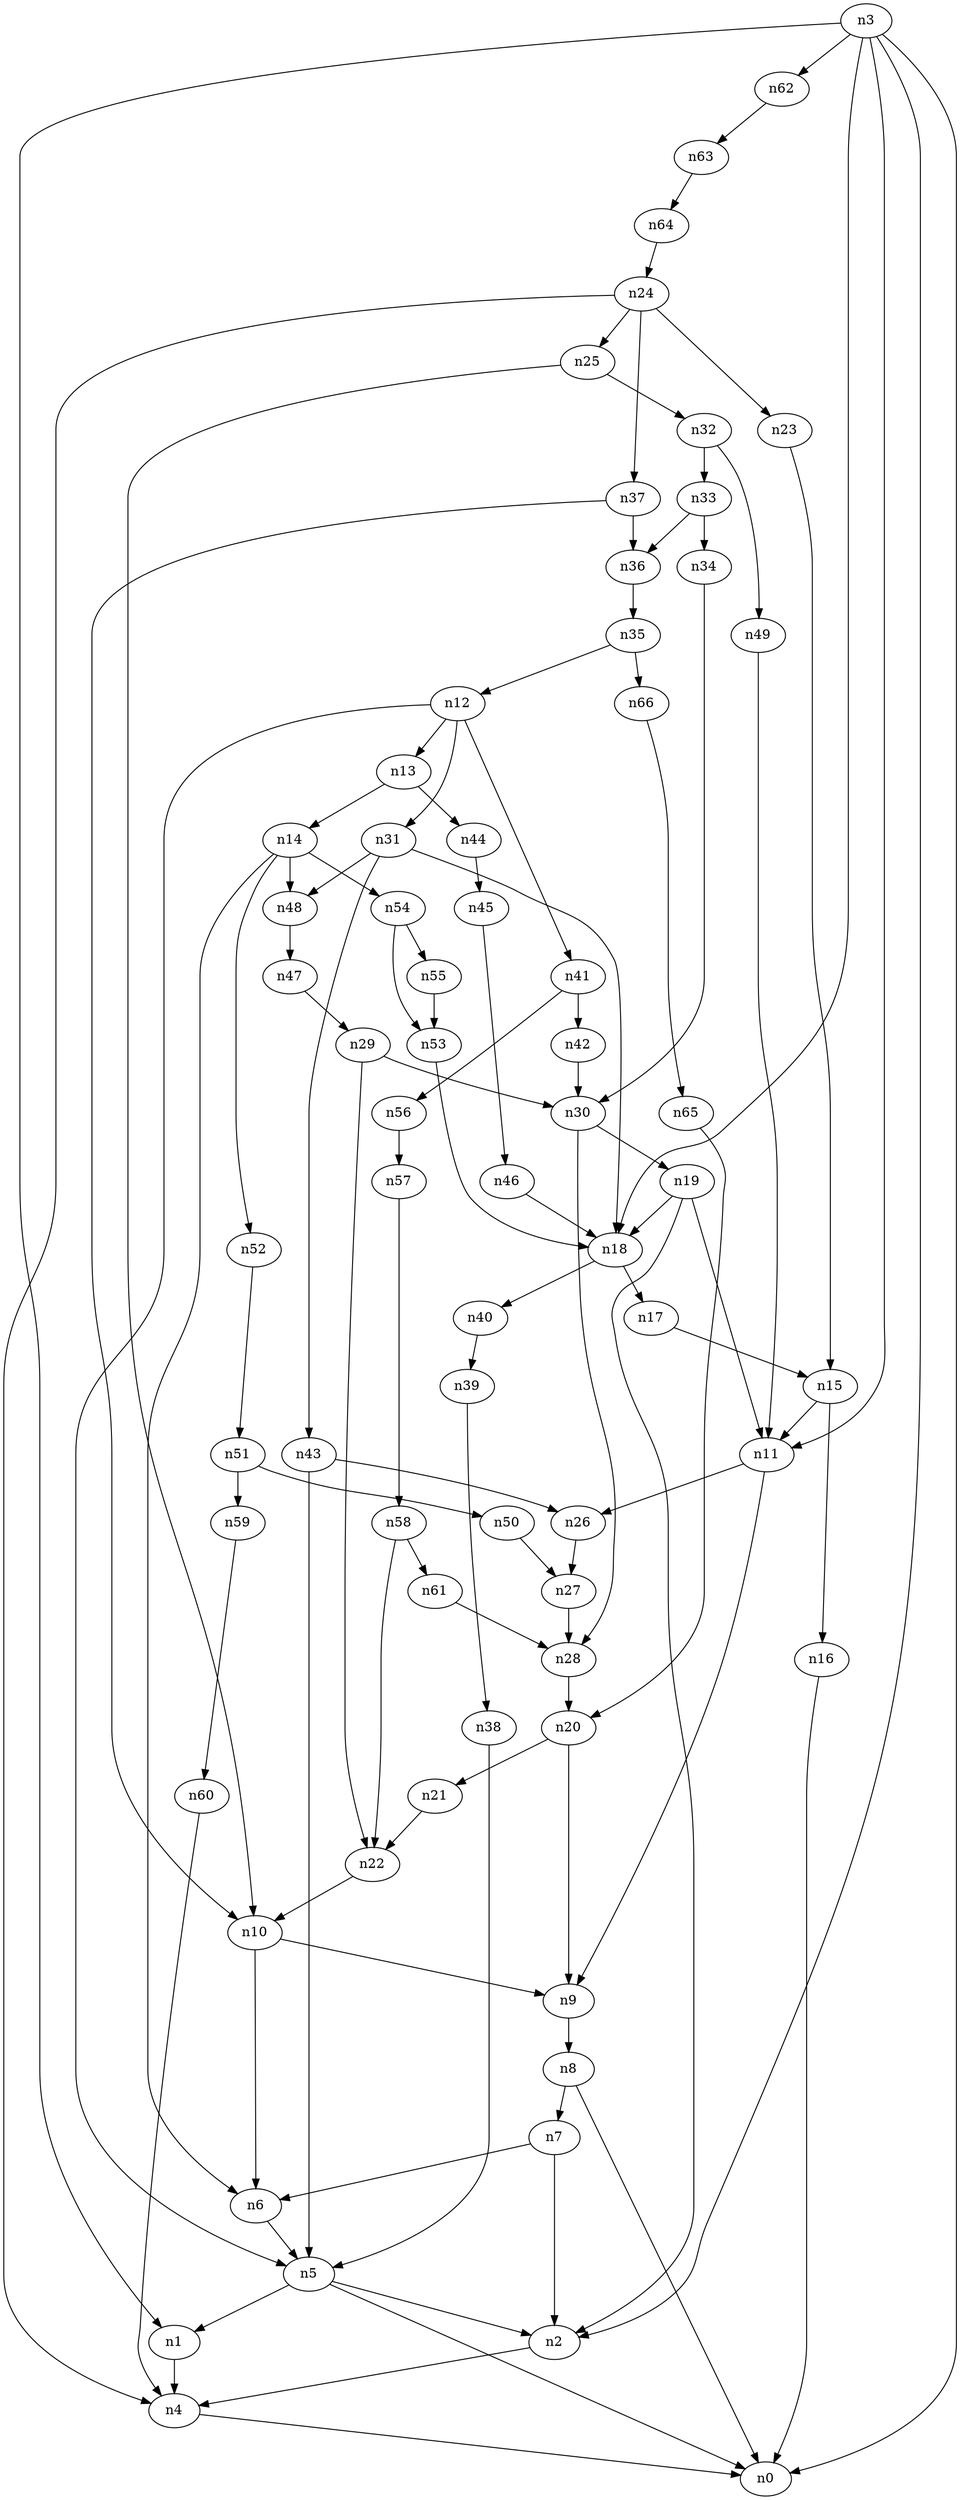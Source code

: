 digraph G {
	n1 -> n4	 [_graphml_id=e4];
	n2 -> n4	 [_graphml_id=e7];
	n3 -> n0	 [_graphml_id=e0];
	n3 -> n1	 [_graphml_id=e3];
	n3 -> n2	 [_graphml_id=e6];
	n3 -> n11	 [_graphml_id=e16];
	n3 -> n18	 [_graphml_id=e28];
	n3 -> n62	 [_graphml_id=e99];
	n4 -> n0	 [_graphml_id=e1];
	n5 -> n0	 [_graphml_id=e2];
	n5 -> n1	 [_graphml_id=e5];
	n5 -> n2	 [_graphml_id=e8];
	n6 -> n5	 [_graphml_id=e9];
	n7 -> n2	 [_graphml_id=e18];
	n7 -> n6	 [_graphml_id=e10];
	n8 -> n0	 [_graphml_id=e12];
	n8 -> n7	 [_graphml_id=e11];
	n9 -> n8	 [_graphml_id=e13];
	n10 -> n6	 [_graphml_id=e15];
	n10 -> n9	 [_graphml_id=e14];
	n11 -> n9	 [_graphml_id=e17];
	n11 -> n26	 [_graphml_id=e40];
	n12 -> n5	 [_graphml_id=e19];
	n12 -> n13	 [_graphml_id=e20];
	n12 -> n31	 [_graphml_id=e47];
	n12 -> n41	 [_graphml_id=e63];
	n13 -> n14	 [_graphml_id=e21];
	n13 -> n44	 [_graphml_id=e69];
	n14 -> n6	 [_graphml_id=e22];
	n14 -> n48	 [_graphml_id=e75];
	n14 -> n52	 [_graphml_id=e82];
	n14 -> n54	 [_graphml_id=e85];
	n15 -> n11	 [_graphml_id=e23];
	n15 -> n16	 [_graphml_id=e24];
	n16 -> n0	 [_graphml_id=e25];
	n17 -> n15	 [_graphml_id=e26];
	n18 -> n17	 [_graphml_id=e27];
	n18 -> n40	 [_graphml_id=e62];
	n19 -> n2	 [_graphml_id=e88];
	n19 -> n11	 [_graphml_id=e29];
	n19 -> n18	 [_graphml_id=e30];
	n20 -> n9	 [_graphml_id=e31];
	n20 -> n21	 [_graphml_id=e32];
	n21 -> n22	 [_graphml_id=e33];
	n22 -> n10	 [_graphml_id=e34];
	n23 -> n15	 [_graphml_id=e35];
	n24 -> n4	 [_graphml_id=e37];
	n24 -> n23	 [_graphml_id=e36];
	n24 -> n25	 [_graphml_id=e39];
	n24 -> n37	 [_graphml_id=e57];
	n25 -> n10	 [_graphml_id=e38];
	n25 -> n32	 [_graphml_id=e49];
	n26 -> n27	 [_graphml_id=e41];
	n27 -> n28	 [_graphml_id=e42];
	n28 -> n20	 [_graphml_id=e43];
	n29 -> n22	 [_graphml_id=e44];
	n29 -> n30	 [_graphml_id=e45];
	n30 -> n19	 [_graphml_id=e78];
	n30 -> n28	 [_graphml_id=e46];
	n31 -> n18	 [_graphml_id=e48];
	n31 -> n43	 [_graphml_id=e67];
	n31 -> n48	 [_graphml_id=e98];
	n32 -> n33	 [_graphml_id=e50];
	n32 -> n49	 [_graphml_id=e77];
	n33 -> n34	 [_graphml_id=e51];
	n33 -> n36	 [_graphml_id=e55];
	n34 -> n30	 [_graphml_id=e52];
	n35 -> n12	 [_graphml_id=e53];
	n35 -> n66	 [_graphml_id=e105];
	n36 -> n35	 [_graphml_id=e54];
	n37 -> n10	 [_graphml_id=e58];
	n37 -> n36	 [_graphml_id=e56];
	n38 -> n5	 [_graphml_id=e59];
	n39 -> n38	 [_graphml_id=e60];
	n40 -> n39	 [_graphml_id=e61];
	n41 -> n42	 [_graphml_id=e64];
	n41 -> n56	 [_graphml_id=e89];
	n42 -> n30	 [_graphml_id=e65];
	n43 -> n5	 [_graphml_id=e66];
	n43 -> n26	 [_graphml_id=e68];
	n44 -> n45	 [_graphml_id=e70];
	n45 -> n46	 [_graphml_id=e71];
	n46 -> n18	 [_graphml_id=e72];
	n47 -> n29	 [_graphml_id=e73];
	n48 -> n47	 [_graphml_id=e74];
	n49 -> n11	 [_graphml_id=e76];
	n50 -> n27	 [_graphml_id=e79];
	n51 -> n50	 [_graphml_id=e80];
	n51 -> n59	 [_graphml_id=e93];
	n52 -> n51	 [_graphml_id=e81];
	n53 -> n18	 [_graphml_id=e83];
	n54 -> n53	 [_graphml_id=e84];
	n54 -> n55	 [_graphml_id=e87];
	n55 -> n53	 [_graphml_id=e86];
	n56 -> n57	 [_graphml_id=e90];
	n57 -> n58	 [_graphml_id=e91];
	n58 -> n22	 [_graphml_id=e92];
	n58 -> n61	 [_graphml_id=e97];
	n59 -> n60	 [_graphml_id=e94];
	n60 -> n4	 [_graphml_id=e95];
	n61 -> n28	 [_graphml_id=e96];
	n62 -> n63	 [_graphml_id=e100];
	n63 -> n64	 [_graphml_id=e101];
	n64 -> n24	 [_graphml_id=e102];
	n65 -> n20	 [_graphml_id=e103];
	n66 -> n65	 [_graphml_id=e104];
}
